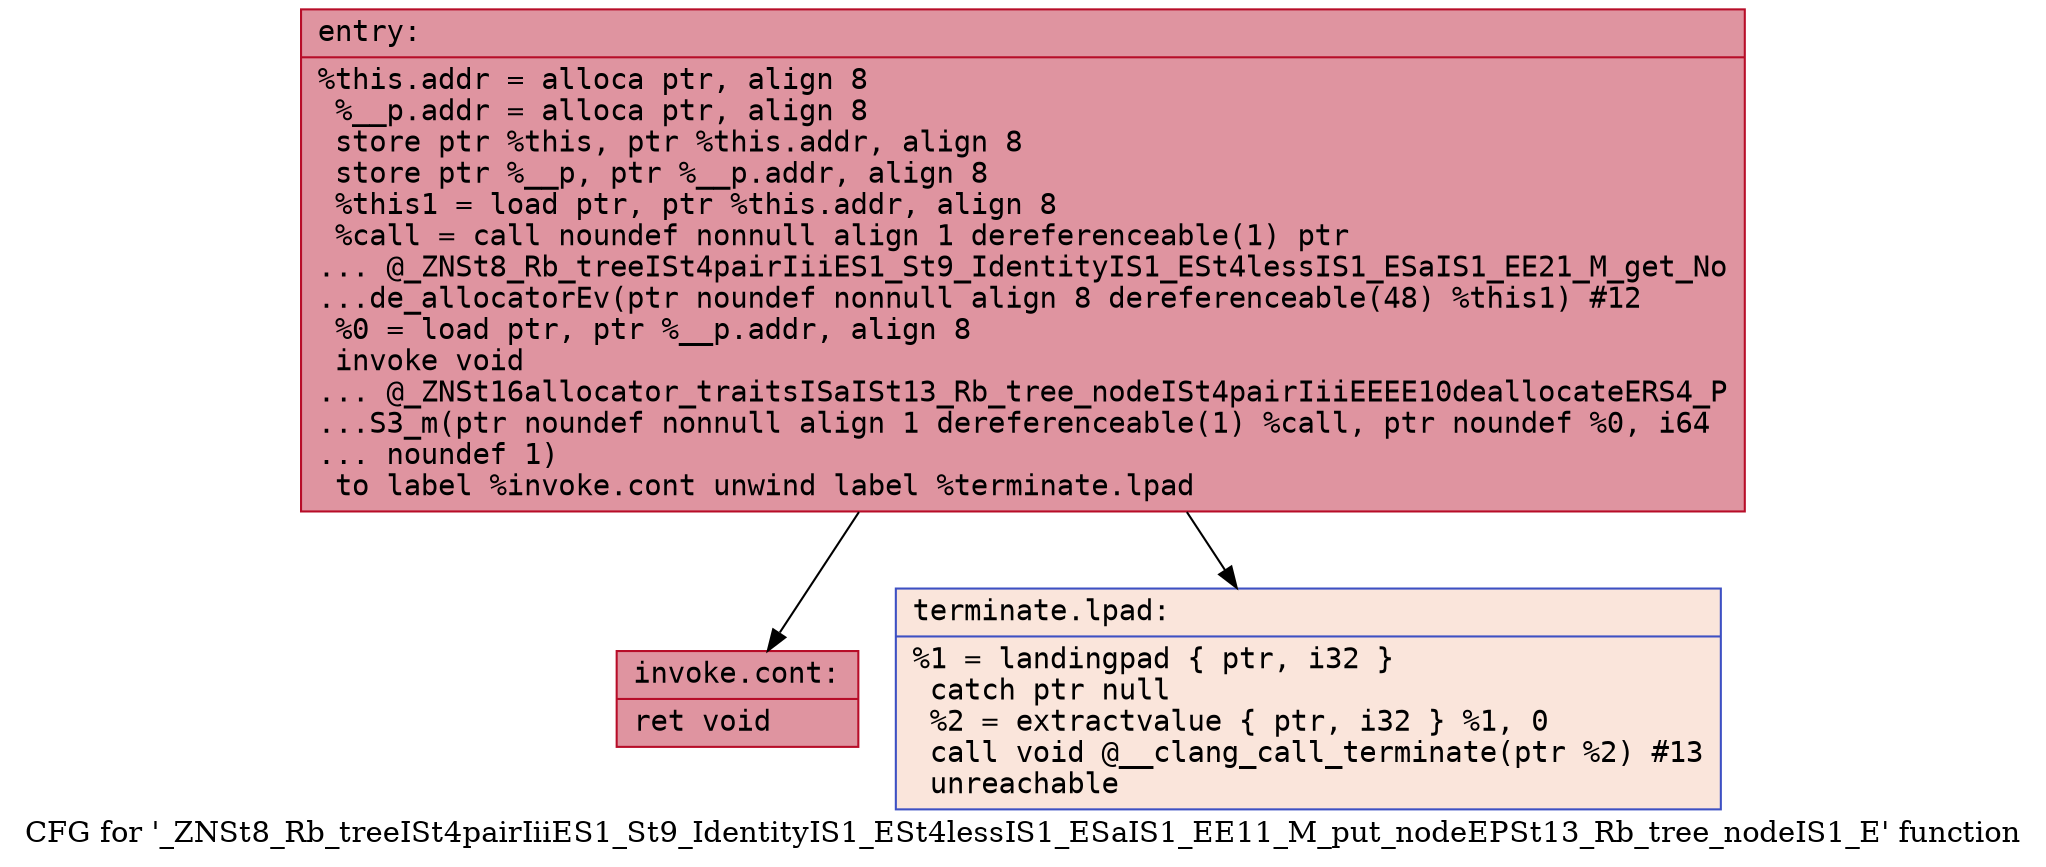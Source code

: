 digraph "CFG for '_ZNSt8_Rb_treeISt4pairIiiES1_St9_IdentityIS1_ESt4lessIS1_ESaIS1_EE11_M_put_nodeEPSt13_Rb_tree_nodeIS1_E' function" {
	label="CFG for '_ZNSt8_Rb_treeISt4pairIiiES1_St9_IdentityIS1_ESt4lessIS1_ESaIS1_EE11_M_put_nodeEPSt13_Rb_tree_nodeIS1_E' function";

	Node0x55579cda6140 [shape=record,color="#b70d28ff", style=filled, fillcolor="#b70d2870" fontname="Courier",label="{entry:\l|  %this.addr = alloca ptr, align 8\l  %__p.addr = alloca ptr, align 8\l  store ptr %this, ptr %this.addr, align 8\l  store ptr %__p, ptr %__p.addr, align 8\l  %this1 = load ptr, ptr %this.addr, align 8\l  %call = call noundef nonnull align 1 dereferenceable(1) ptr\l... @_ZNSt8_Rb_treeISt4pairIiiES1_St9_IdentityIS1_ESt4lessIS1_ESaIS1_EE21_M_get_No\l...de_allocatorEv(ptr noundef nonnull align 8 dereferenceable(48) %this1) #12\l  %0 = load ptr, ptr %__p.addr, align 8\l  invoke void\l... @_ZNSt16allocator_traitsISaISt13_Rb_tree_nodeISt4pairIiiEEEE10deallocateERS4_P\l...S3_m(ptr noundef nonnull align 1 dereferenceable(1) %call, ptr noundef %0, i64\l... noundef 1)\l          to label %invoke.cont unwind label %terminate.lpad\l}"];
	Node0x55579cda6140 -> Node0x55579cda65e0[tooltip="entry -> invoke.cont\nProbability 100.00%" ];
	Node0x55579cda6140 -> Node0x55579cda66c0[tooltip="entry -> terminate.lpad\nProbability 0.00%" ];
	Node0x55579cda65e0 [shape=record,color="#b70d28ff", style=filled, fillcolor="#b70d2870" fontname="Courier",label="{invoke.cont:\l|  ret void\l}"];
	Node0x55579cda66c0 [shape=record,color="#3d50c3ff", style=filled, fillcolor="#f4c5ad70" fontname="Courier",label="{terminate.lpad:\l|  %1 = landingpad \{ ptr, i32 \}\l          catch ptr null\l  %2 = extractvalue \{ ptr, i32 \} %1, 0\l  call void @__clang_call_terminate(ptr %2) #13\l  unreachable\l}"];
}
